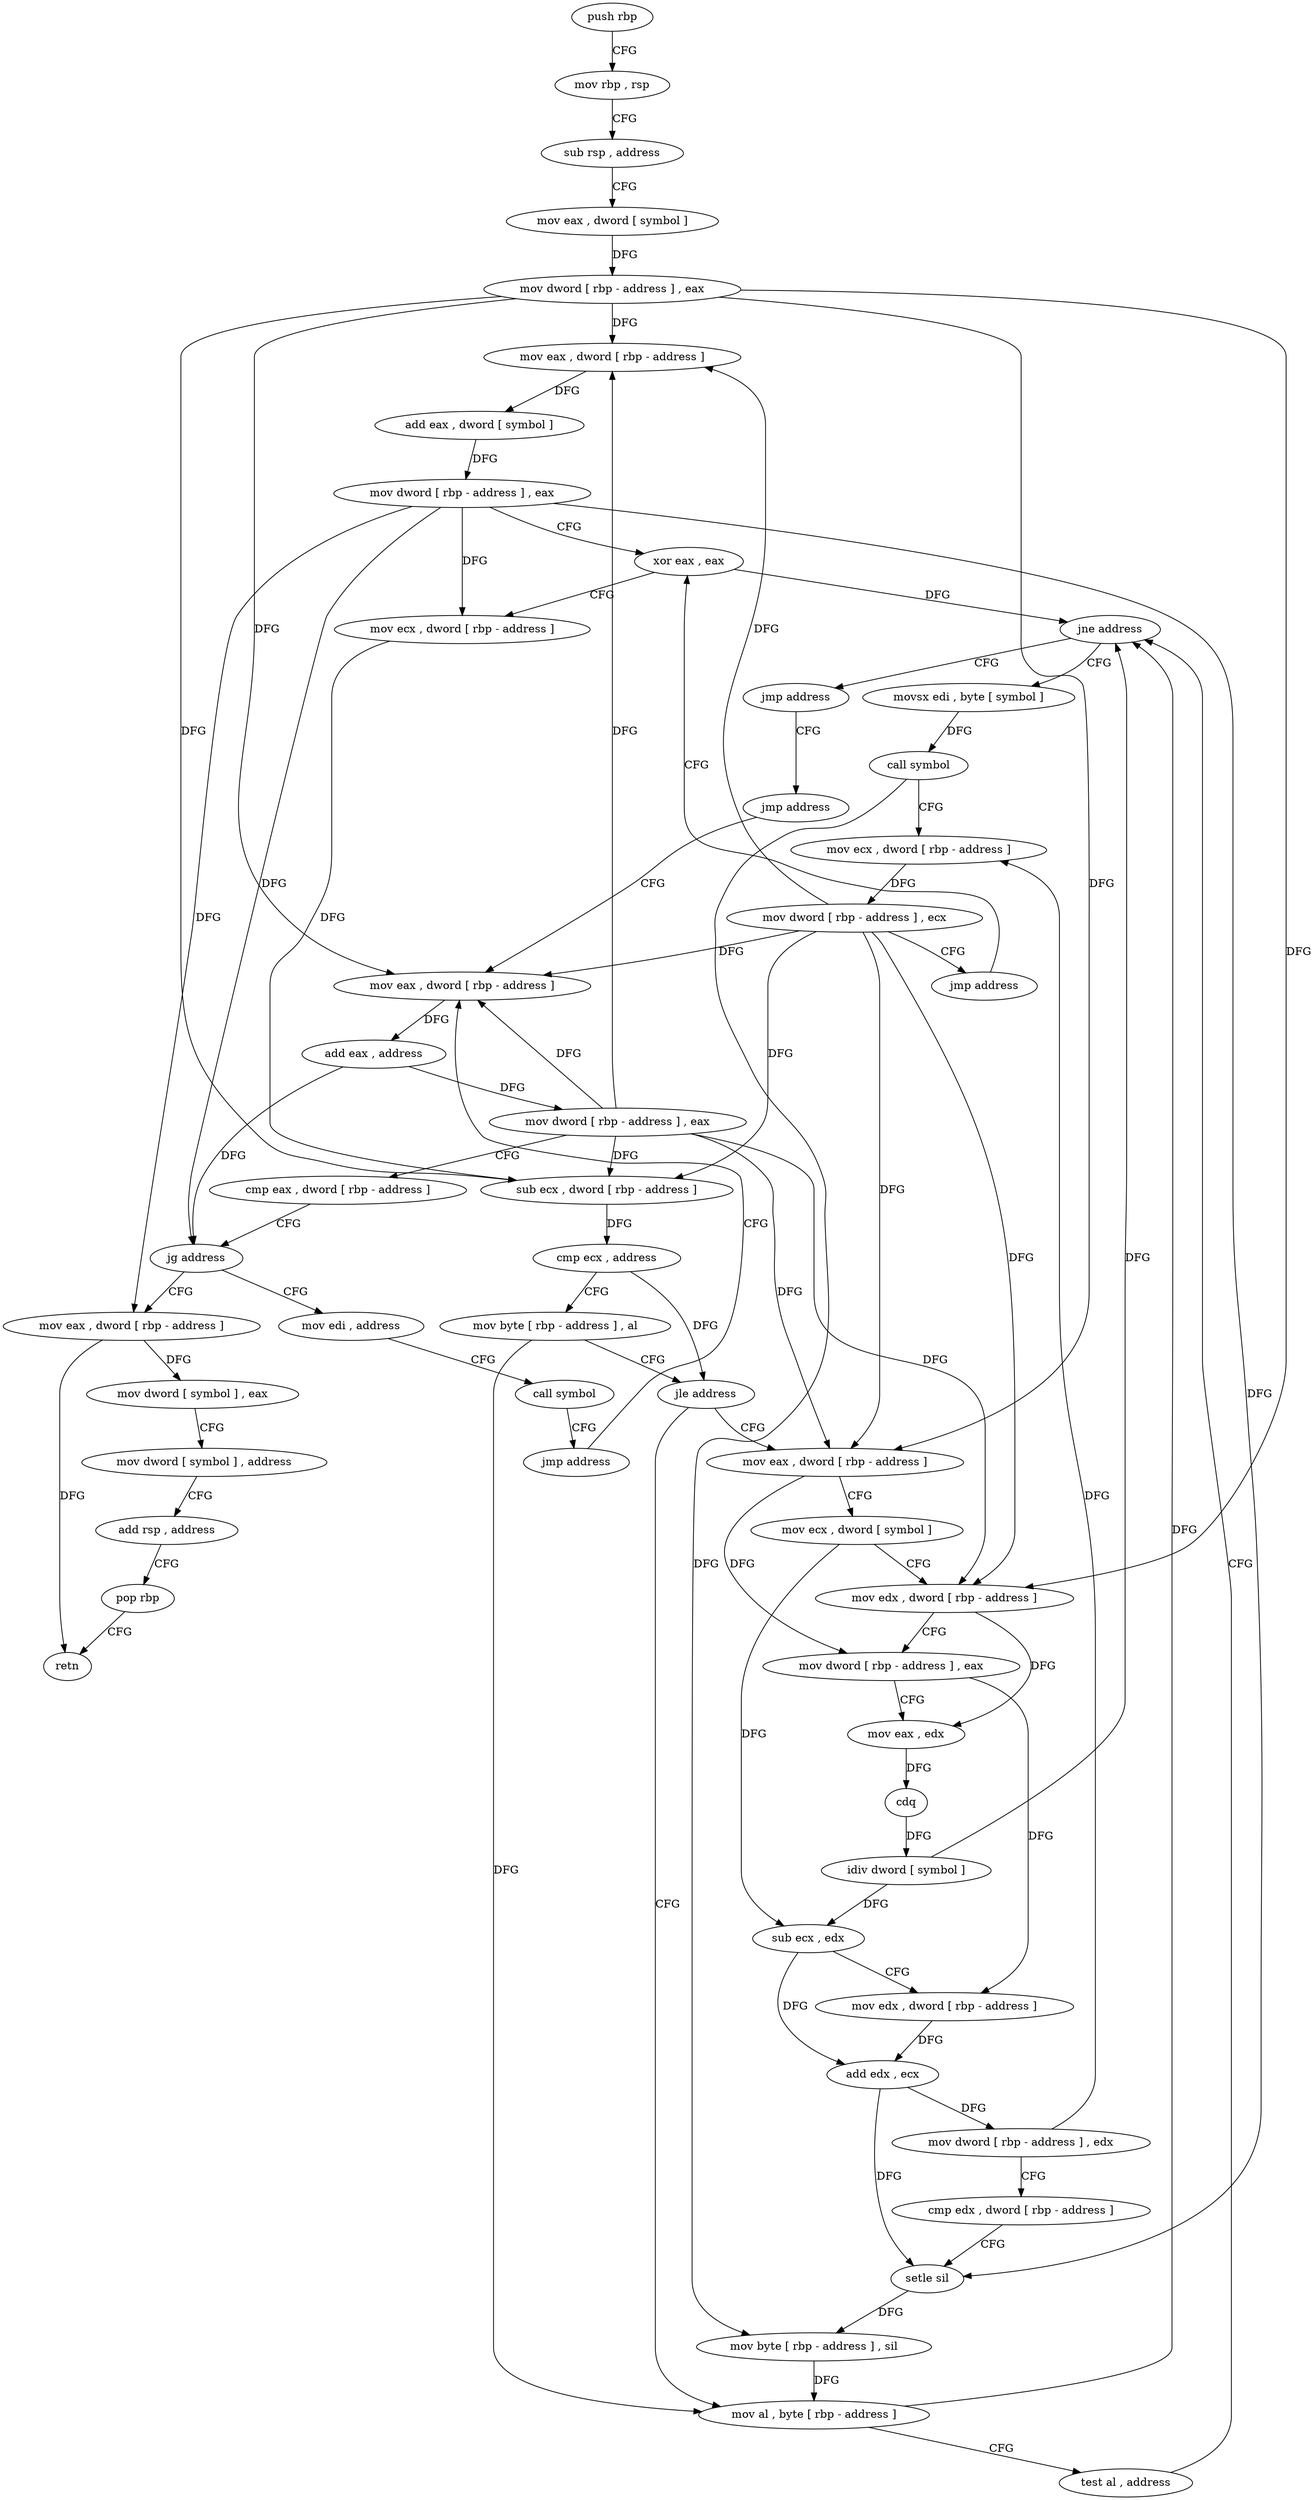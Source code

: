 digraph "func" {
"4236528" [label = "push rbp" ]
"4236529" [label = "mov rbp , rsp" ]
"4236532" [label = "sub rsp , address" ]
"4236536" [label = "mov eax , dword [ symbol ]" ]
"4236543" [label = "mov dword [ rbp - address ] , eax" ]
"4236546" [label = "mov eax , dword [ rbp - address ]" ]
"4236549" [label = "add eax , dword [ symbol ]" ]
"4236556" [label = "mov dword [ rbp - address ] , eax" ]
"4236559" [label = "xor eax , eax" ]
"4236626" [label = "mov al , byte [ rbp - address ]" ]
"4236629" [label = "test al , address" ]
"4236631" [label = "jne address" ]
"4236642" [label = "movsx edi , byte [ symbol ]" ]
"4236637" [label = "jmp address" ]
"4236579" [label = "mov eax , dword [ rbp - address ]" ]
"4236582" [label = "mov ecx , dword [ symbol ]" ]
"4236589" [label = "mov edx , dword [ rbp - address ]" ]
"4236592" [label = "mov dword [ rbp - address ] , eax" ]
"4236595" [label = "mov eax , edx" ]
"4236597" [label = "cdq" ]
"4236598" [label = "idiv dword [ symbol ]" ]
"4236605" [label = "sub ecx , edx" ]
"4236607" [label = "mov edx , dword [ rbp - address ]" ]
"4236610" [label = "add edx , ecx" ]
"4236612" [label = "mov dword [ rbp - address ] , edx" ]
"4236615" [label = "cmp edx , dword [ rbp - address ]" ]
"4236618" [label = "setle sil" ]
"4236622" [label = "mov byte [ rbp - address ] , sil" ]
"4236650" [label = "call symbol" ]
"4236655" [label = "mov ecx , dword [ rbp - address ]" ]
"4236658" [label = "mov dword [ rbp - address ] , ecx" ]
"4236661" [label = "jmp address" ]
"4236666" [label = "jmp address" ]
"4236561" [label = "mov ecx , dword [ rbp - address ]" ]
"4236564" [label = "sub ecx , dword [ rbp - address ]" ]
"4236567" [label = "cmp ecx , address" ]
"4236570" [label = "mov byte [ rbp - address ] , al" ]
"4236573" [label = "jle address" ]
"4236671" [label = "mov eax , dword [ rbp - address ]" ]
"4236674" [label = "add eax , address" ]
"4236677" [label = "mov dword [ rbp - address ] , eax" ]
"4236680" [label = "cmp eax , dword [ rbp - address ]" ]
"4236683" [label = "jg address" ]
"4236704" [label = "mov eax , dword [ rbp - address ]" ]
"4236689" [label = "mov edi , address" ]
"4236707" [label = "mov dword [ symbol ] , eax" ]
"4236714" [label = "mov dword [ symbol ] , address" ]
"4236725" [label = "add rsp , address" ]
"4236729" [label = "pop rbp" ]
"4236730" [label = "retn" ]
"4236694" [label = "call symbol" ]
"4236699" [label = "jmp address" ]
"4236528" -> "4236529" [ label = "CFG" ]
"4236529" -> "4236532" [ label = "CFG" ]
"4236532" -> "4236536" [ label = "CFG" ]
"4236536" -> "4236543" [ label = "DFG" ]
"4236543" -> "4236546" [ label = "DFG" ]
"4236543" -> "4236564" [ label = "DFG" ]
"4236543" -> "4236579" [ label = "DFG" ]
"4236543" -> "4236589" [ label = "DFG" ]
"4236543" -> "4236671" [ label = "DFG" ]
"4236546" -> "4236549" [ label = "DFG" ]
"4236549" -> "4236556" [ label = "DFG" ]
"4236556" -> "4236559" [ label = "CFG" ]
"4236556" -> "4236561" [ label = "DFG" ]
"4236556" -> "4236618" [ label = "DFG" ]
"4236556" -> "4236683" [ label = "DFG" ]
"4236556" -> "4236704" [ label = "DFG" ]
"4236559" -> "4236561" [ label = "CFG" ]
"4236559" -> "4236631" [ label = "DFG" ]
"4236626" -> "4236629" [ label = "CFG" ]
"4236626" -> "4236631" [ label = "DFG" ]
"4236629" -> "4236631" [ label = "CFG" ]
"4236631" -> "4236642" [ label = "CFG" ]
"4236631" -> "4236637" [ label = "CFG" ]
"4236642" -> "4236650" [ label = "DFG" ]
"4236637" -> "4236666" [ label = "CFG" ]
"4236579" -> "4236582" [ label = "CFG" ]
"4236579" -> "4236592" [ label = "DFG" ]
"4236582" -> "4236589" [ label = "CFG" ]
"4236582" -> "4236605" [ label = "DFG" ]
"4236589" -> "4236592" [ label = "CFG" ]
"4236589" -> "4236595" [ label = "DFG" ]
"4236592" -> "4236595" [ label = "CFG" ]
"4236592" -> "4236607" [ label = "DFG" ]
"4236595" -> "4236597" [ label = "DFG" ]
"4236597" -> "4236598" [ label = "DFG" ]
"4236598" -> "4236605" [ label = "DFG" ]
"4236598" -> "4236631" [ label = "DFG" ]
"4236605" -> "4236607" [ label = "CFG" ]
"4236605" -> "4236610" [ label = "DFG" ]
"4236607" -> "4236610" [ label = "DFG" ]
"4236610" -> "4236612" [ label = "DFG" ]
"4236610" -> "4236618" [ label = "DFG" ]
"4236612" -> "4236615" [ label = "CFG" ]
"4236612" -> "4236655" [ label = "DFG" ]
"4236615" -> "4236618" [ label = "CFG" ]
"4236618" -> "4236622" [ label = "DFG" ]
"4236622" -> "4236626" [ label = "DFG" ]
"4236650" -> "4236655" [ label = "CFG" ]
"4236650" -> "4236622" [ label = "DFG" ]
"4236655" -> "4236658" [ label = "DFG" ]
"4236658" -> "4236661" [ label = "CFG" ]
"4236658" -> "4236546" [ label = "DFG" ]
"4236658" -> "4236564" [ label = "DFG" ]
"4236658" -> "4236579" [ label = "DFG" ]
"4236658" -> "4236589" [ label = "DFG" ]
"4236658" -> "4236671" [ label = "DFG" ]
"4236661" -> "4236559" [ label = "CFG" ]
"4236666" -> "4236671" [ label = "CFG" ]
"4236561" -> "4236564" [ label = "DFG" ]
"4236564" -> "4236567" [ label = "DFG" ]
"4236567" -> "4236570" [ label = "CFG" ]
"4236567" -> "4236573" [ label = "DFG" ]
"4236570" -> "4236573" [ label = "CFG" ]
"4236570" -> "4236626" [ label = "DFG" ]
"4236573" -> "4236626" [ label = "CFG" ]
"4236573" -> "4236579" [ label = "CFG" ]
"4236671" -> "4236674" [ label = "DFG" ]
"4236674" -> "4236677" [ label = "DFG" ]
"4236674" -> "4236683" [ label = "DFG" ]
"4236677" -> "4236680" [ label = "CFG" ]
"4236677" -> "4236546" [ label = "DFG" ]
"4236677" -> "4236564" [ label = "DFG" ]
"4236677" -> "4236579" [ label = "DFG" ]
"4236677" -> "4236589" [ label = "DFG" ]
"4236677" -> "4236671" [ label = "DFG" ]
"4236680" -> "4236683" [ label = "CFG" ]
"4236683" -> "4236704" [ label = "CFG" ]
"4236683" -> "4236689" [ label = "CFG" ]
"4236704" -> "4236707" [ label = "DFG" ]
"4236704" -> "4236730" [ label = "DFG" ]
"4236689" -> "4236694" [ label = "CFG" ]
"4236707" -> "4236714" [ label = "CFG" ]
"4236714" -> "4236725" [ label = "CFG" ]
"4236725" -> "4236729" [ label = "CFG" ]
"4236729" -> "4236730" [ label = "CFG" ]
"4236694" -> "4236699" [ label = "CFG" ]
"4236699" -> "4236671" [ label = "CFG" ]
}
